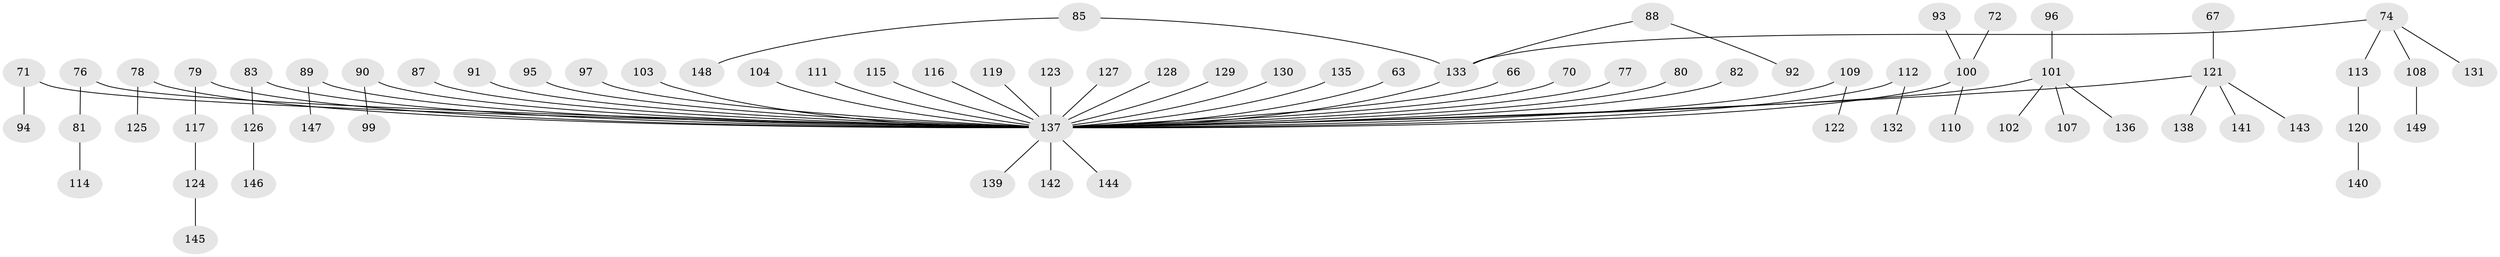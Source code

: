 // original degree distribution, {6: 0.013422818791946308, 8: 0.006711409395973154, 5: 0.03355704697986577, 2: 0.2483221476510067, 4: 0.0738255033557047, 1: 0.4899328859060403, 3: 0.1342281879194631}
// Generated by graph-tools (version 1.1) at 2025/53/03/09/25 04:53:53]
// undirected, 74 vertices, 73 edges
graph export_dot {
graph [start="1"]
  node [color=gray90,style=filled];
  63;
  66;
  67;
  70;
  71;
  72;
  74 [super="+40"];
  76;
  77;
  78;
  79;
  80;
  81;
  82;
  83;
  85;
  87;
  88 [super="+47"];
  89;
  90 [super="+75"];
  91;
  92;
  93;
  94;
  95;
  96;
  97;
  99;
  100 [super="+22+68+69"];
  101 [super="+84"];
  102;
  103;
  104;
  107;
  108;
  109 [super="+57+86"];
  110;
  111;
  112;
  113;
  114;
  115;
  116;
  117;
  119;
  120;
  121 [super="+19+64"];
  122;
  123;
  124;
  125;
  126;
  127;
  128;
  129;
  130;
  131;
  132;
  133 [super="+46"];
  135;
  136;
  137 [super="+118+134+105+58+59+62"];
  138;
  139;
  140;
  141;
  142;
  143;
  144;
  145;
  146;
  147;
  148;
  149;
  63 -- 137;
  66 -- 137;
  67 -- 121;
  70 -- 137;
  71 -- 94;
  71 -- 137;
  72 -- 100;
  74 -- 113;
  74 -- 131;
  74 -- 108;
  74 -- 133;
  76 -- 81;
  76 -- 137;
  77 -- 137;
  78 -- 125;
  78 -- 137;
  79 -- 117;
  79 -- 137;
  80 -- 137;
  81 -- 114;
  82 -- 137;
  83 -- 126;
  83 -- 137;
  85 -- 148;
  85 -- 133;
  87 -- 137;
  88 -- 92;
  88 -- 133;
  89 -- 147;
  89 -- 137;
  90 -- 99;
  90 -- 137;
  91 -- 137;
  93 -- 100;
  95 -- 137;
  96 -- 101;
  97 -- 137;
  100 -- 110;
  100 -- 137;
  101 -- 102;
  101 -- 136;
  101 -- 107;
  101 -- 137;
  103 -- 137;
  104 -- 137;
  108 -- 149;
  109 -- 122;
  109 -- 137;
  111 -- 137;
  112 -- 132;
  112 -- 137;
  113 -- 120;
  115 -- 137;
  116 -- 137;
  117 -- 124;
  119 -- 137;
  120 -- 140;
  121 -- 143;
  121 -- 138;
  121 -- 141;
  121 -- 137;
  123 -- 137;
  124 -- 145;
  126 -- 146;
  127 -- 137;
  128 -- 137;
  129 -- 137;
  130 -- 137;
  133 -- 137;
  135 -- 137;
  137 -- 139;
  137 -- 142;
  137 -- 144;
}
